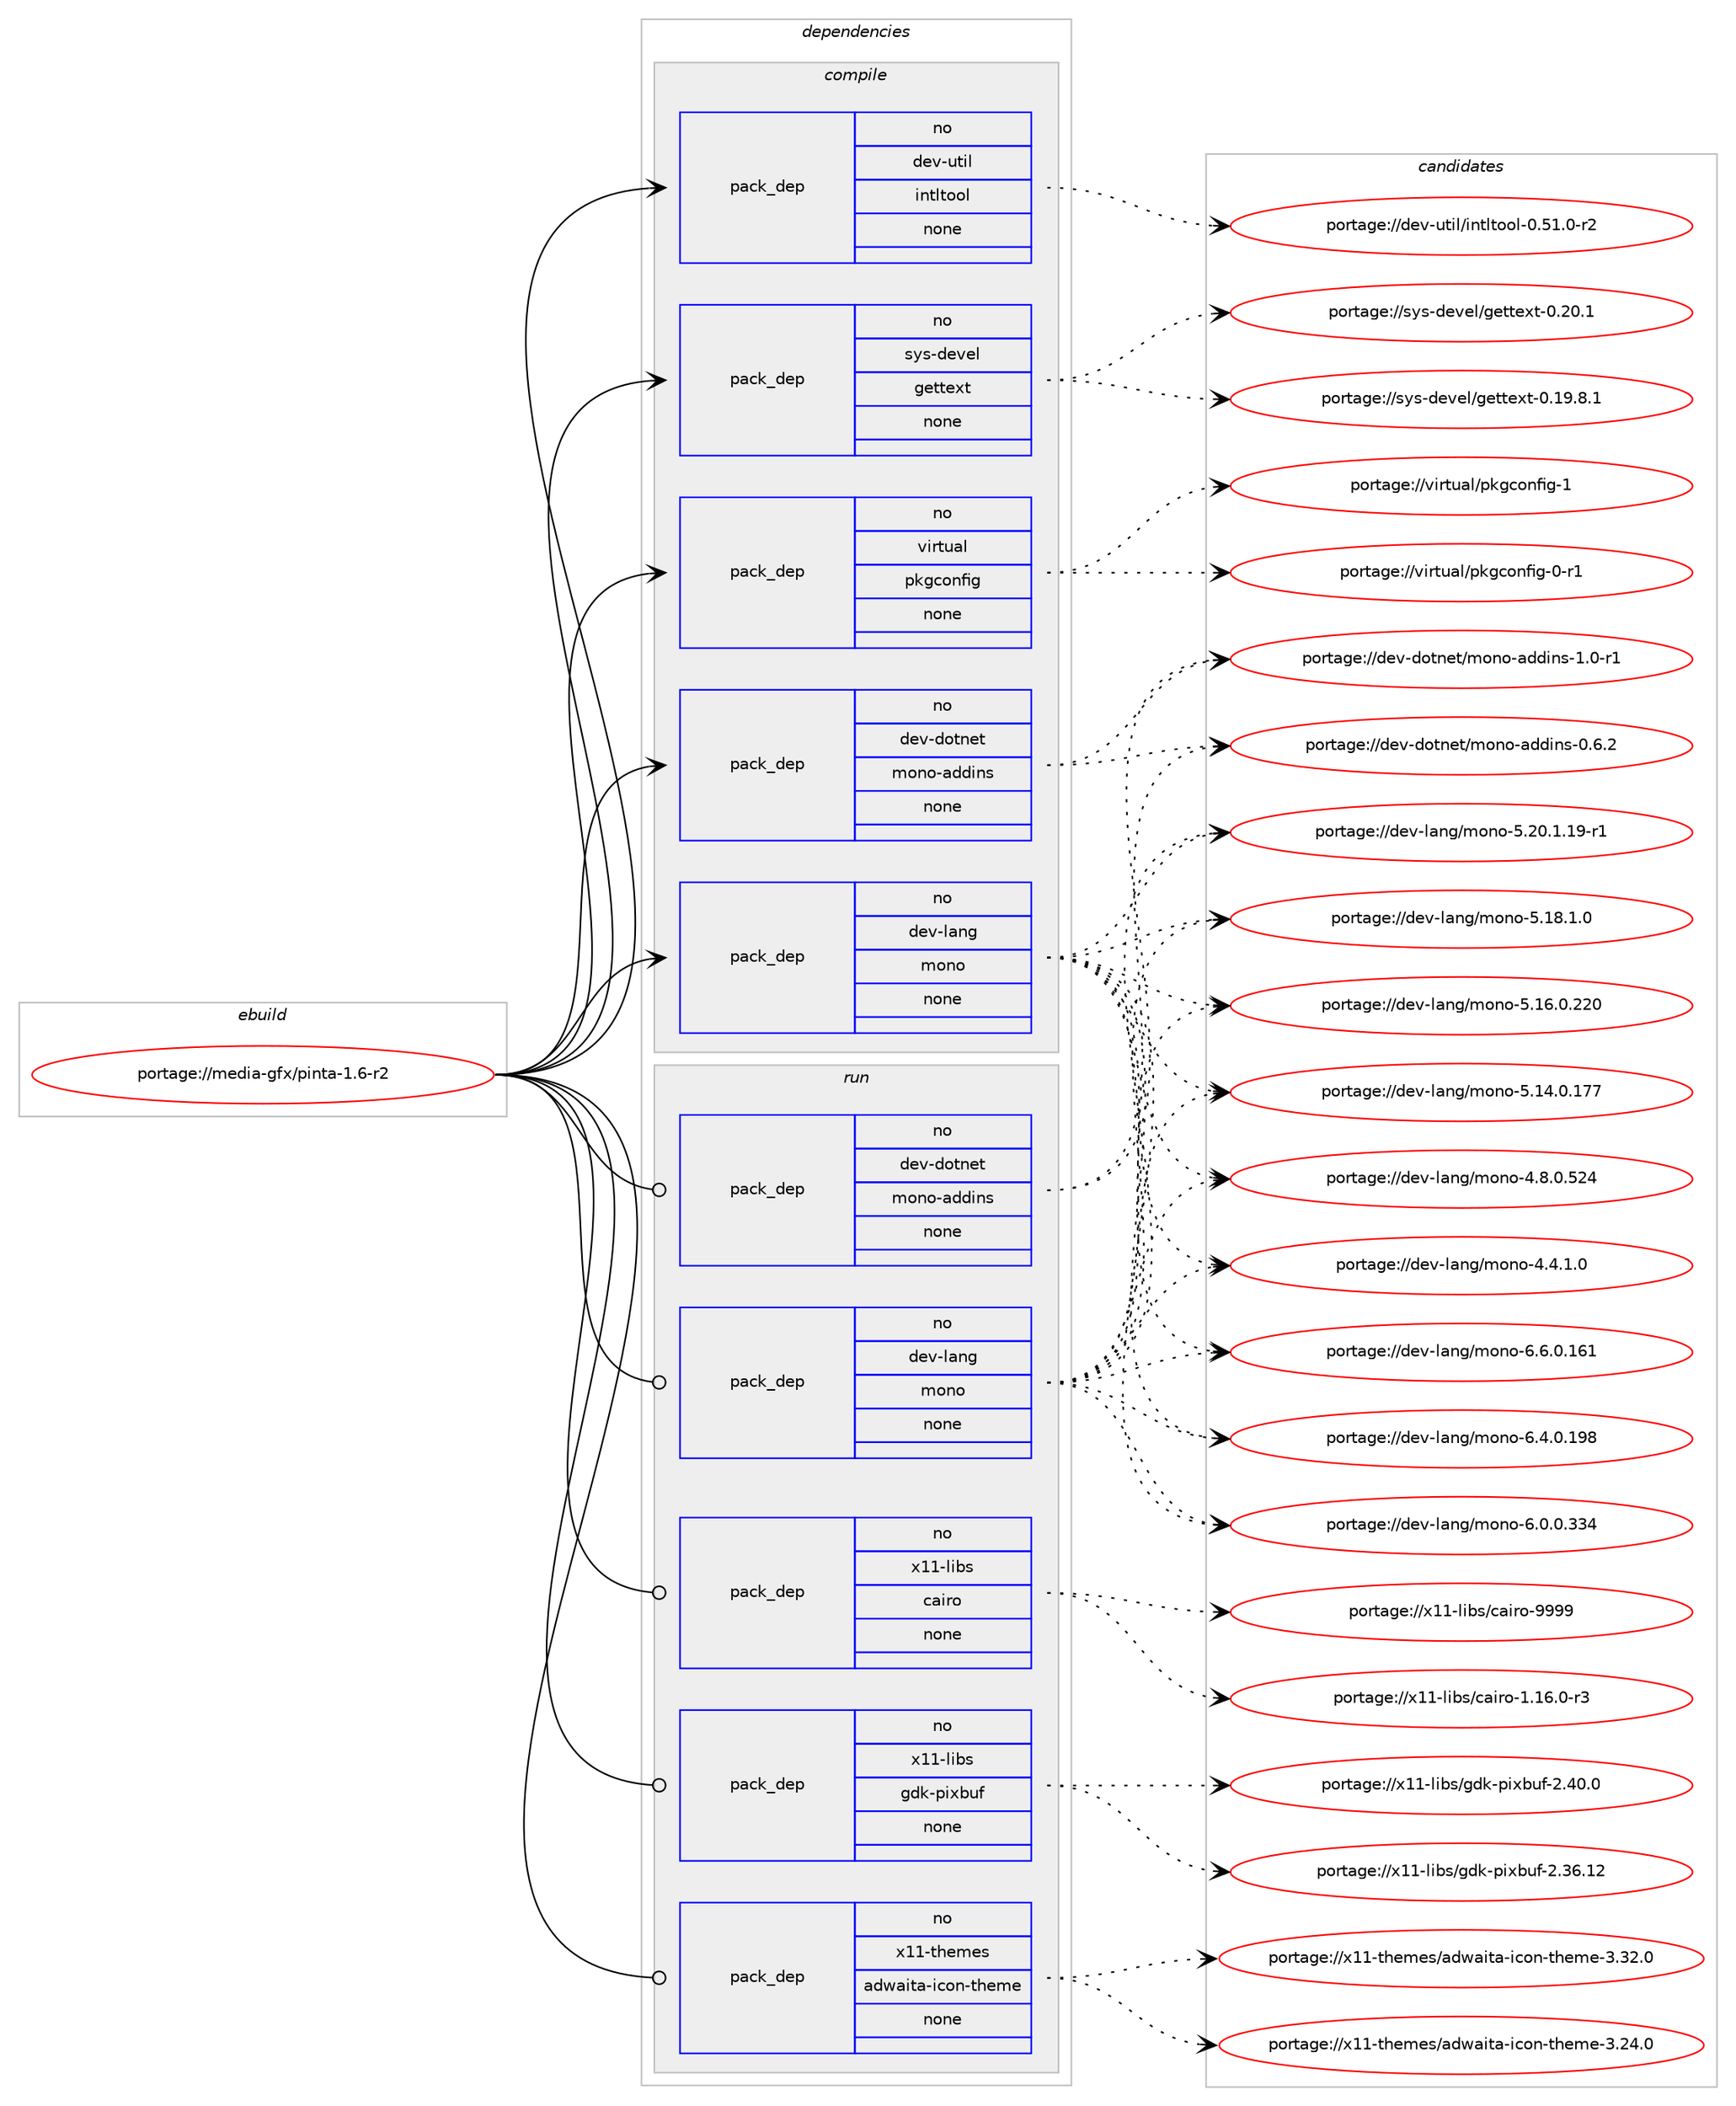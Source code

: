 digraph prolog {

# *************
# Graph options
# *************

newrank=true;
concentrate=true;
compound=true;
graph [rankdir=LR,fontname=Helvetica,fontsize=10,ranksep=1.5];#, ranksep=2.5, nodesep=0.2];
edge  [arrowhead=vee];
node  [fontname=Helvetica,fontsize=10];

# **********
# The ebuild
# **********

subgraph cluster_leftcol {
color=gray;
rank=same;
label=<<i>ebuild</i>>;
id [label="portage://media-gfx/pinta-1.6-r2", color=red, width=4, href="../media-gfx/pinta-1.6-r2.svg"];
}

# ****************
# The dependencies
# ****************

subgraph cluster_midcol {
color=gray;
label=<<i>dependencies</i>>;
subgraph cluster_compile {
fillcolor="#eeeeee";
style=filled;
label=<<i>compile</i>>;
subgraph pack165179 {
dependency218717 [label=<<TABLE BORDER="0" CELLBORDER="1" CELLSPACING="0" CELLPADDING="4" WIDTH="220"><TR><TD ROWSPAN="6" CELLPADDING="30">pack_dep</TD></TR><TR><TD WIDTH="110">no</TD></TR><TR><TD>dev-dotnet</TD></TR><TR><TD>mono-addins</TD></TR><TR><TD>none</TD></TR><TR><TD></TD></TR></TABLE>>, shape=none, color=blue];
}
id:e -> dependency218717:w [weight=20,style="solid",arrowhead="vee"];
subgraph pack165180 {
dependency218718 [label=<<TABLE BORDER="0" CELLBORDER="1" CELLSPACING="0" CELLPADDING="4" WIDTH="220"><TR><TD ROWSPAN="6" CELLPADDING="30">pack_dep</TD></TR><TR><TD WIDTH="110">no</TD></TR><TR><TD>dev-lang</TD></TR><TR><TD>mono</TD></TR><TR><TD>none</TD></TR><TR><TD></TD></TR></TABLE>>, shape=none, color=blue];
}
id:e -> dependency218718:w [weight=20,style="solid",arrowhead="vee"];
subgraph pack165181 {
dependency218719 [label=<<TABLE BORDER="0" CELLBORDER="1" CELLSPACING="0" CELLPADDING="4" WIDTH="220"><TR><TD ROWSPAN="6" CELLPADDING="30">pack_dep</TD></TR><TR><TD WIDTH="110">no</TD></TR><TR><TD>dev-util</TD></TR><TR><TD>intltool</TD></TR><TR><TD>none</TD></TR><TR><TD></TD></TR></TABLE>>, shape=none, color=blue];
}
id:e -> dependency218719:w [weight=20,style="solid",arrowhead="vee"];
subgraph pack165182 {
dependency218720 [label=<<TABLE BORDER="0" CELLBORDER="1" CELLSPACING="0" CELLPADDING="4" WIDTH="220"><TR><TD ROWSPAN="6" CELLPADDING="30">pack_dep</TD></TR><TR><TD WIDTH="110">no</TD></TR><TR><TD>sys-devel</TD></TR><TR><TD>gettext</TD></TR><TR><TD>none</TD></TR><TR><TD></TD></TR></TABLE>>, shape=none, color=blue];
}
id:e -> dependency218720:w [weight=20,style="solid",arrowhead="vee"];
subgraph pack165183 {
dependency218721 [label=<<TABLE BORDER="0" CELLBORDER="1" CELLSPACING="0" CELLPADDING="4" WIDTH="220"><TR><TD ROWSPAN="6" CELLPADDING="30">pack_dep</TD></TR><TR><TD WIDTH="110">no</TD></TR><TR><TD>virtual</TD></TR><TR><TD>pkgconfig</TD></TR><TR><TD>none</TD></TR><TR><TD></TD></TR></TABLE>>, shape=none, color=blue];
}
id:e -> dependency218721:w [weight=20,style="solid",arrowhead="vee"];
}
subgraph cluster_compileandrun {
fillcolor="#eeeeee";
style=filled;
label=<<i>compile and run</i>>;
}
subgraph cluster_run {
fillcolor="#eeeeee";
style=filled;
label=<<i>run</i>>;
subgraph pack165184 {
dependency218722 [label=<<TABLE BORDER="0" CELLBORDER="1" CELLSPACING="0" CELLPADDING="4" WIDTH="220"><TR><TD ROWSPAN="6" CELLPADDING="30">pack_dep</TD></TR><TR><TD WIDTH="110">no</TD></TR><TR><TD>dev-dotnet</TD></TR><TR><TD>mono-addins</TD></TR><TR><TD>none</TD></TR><TR><TD></TD></TR></TABLE>>, shape=none, color=blue];
}
id:e -> dependency218722:w [weight=20,style="solid",arrowhead="odot"];
subgraph pack165185 {
dependency218723 [label=<<TABLE BORDER="0" CELLBORDER="1" CELLSPACING="0" CELLPADDING="4" WIDTH="220"><TR><TD ROWSPAN="6" CELLPADDING="30">pack_dep</TD></TR><TR><TD WIDTH="110">no</TD></TR><TR><TD>dev-lang</TD></TR><TR><TD>mono</TD></TR><TR><TD>none</TD></TR><TR><TD></TD></TR></TABLE>>, shape=none, color=blue];
}
id:e -> dependency218723:w [weight=20,style="solid",arrowhead="odot"];
subgraph pack165186 {
dependency218724 [label=<<TABLE BORDER="0" CELLBORDER="1" CELLSPACING="0" CELLPADDING="4" WIDTH="220"><TR><TD ROWSPAN="6" CELLPADDING="30">pack_dep</TD></TR><TR><TD WIDTH="110">no</TD></TR><TR><TD>x11-libs</TD></TR><TR><TD>cairo</TD></TR><TR><TD>none</TD></TR><TR><TD></TD></TR></TABLE>>, shape=none, color=blue];
}
id:e -> dependency218724:w [weight=20,style="solid",arrowhead="odot"];
subgraph pack165187 {
dependency218725 [label=<<TABLE BORDER="0" CELLBORDER="1" CELLSPACING="0" CELLPADDING="4" WIDTH="220"><TR><TD ROWSPAN="6" CELLPADDING="30">pack_dep</TD></TR><TR><TD WIDTH="110">no</TD></TR><TR><TD>x11-libs</TD></TR><TR><TD>gdk-pixbuf</TD></TR><TR><TD>none</TD></TR><TR><TD></TD></TR></TABLE>>, shape=none, color=blue];
}
id:e -> dependency218725:w [weight=20,style="solid",arrowhead="odot"];
subgraph pack165188 {
dependency218726 [label=<<TABLE BORDER="0" CELLBORDER="1" CELLSPACING="0" CELLPADDING="4" WIDTH="220"><TR><TD ROWSPAN="6" CELLPADDING="30">pack_dep</TD></TR><TR><TD WIDTH="110">no</TD></TR><TR><TD>x11-themes</TD></TR><TR><TD>adwaita-icon-theme</TD></TR><TR><TD>none</TD></TR><TR><TD></TD></TR></TABLE>>, shape=none, color=blue];
}
id:e -> dependency218726:w [weight=20,style="solid",arrowhead="odot"];
}
}

# **************
# The candidates
# **************

subgraph cluster_choices {
rank=same;
color=gray;
label=<<i>candidates</i>>;

subgraph choice165179 {
color=black;
nodesep=1;
choice10010111845100111116110101116471091111101114597100100105110115454946484511449 [label="portage://dev-dotnet/mono-addins-1.0-r1", color=red, width=4,href="../dev-dotnet/mono-addins-1.0-r1.svg"];
choice10010111845100111116110101116471091111101114597100100105110115454846544650 [label="portage://dev-dotnet/mono-addins-0.6.2", color=red, width=4,href="../dev-dotnet/mono-addins-0.6.2.svg"];
dependency218717:e -> choice10010111845100111116110101116471091111101114597100100105110115454946484511449:w [style=dotted,weight="100"];
dependency218717:e -> choice10010111845100111116110101116471091111101114597100100105110115454846544650:w [style=dotted,weight="100"];
}
subgraph choice165180 {
color=black;
nodesep=1;
choice10010111845108971101034710911111011145544654464846495449 [label="portage://dev-lang/mono-6.6.0.161", color=red, width=4,href="../dev-lang/mono-6.6.0.161.svg"];
choice10010111845108971101034710911111011145544652464846495756 [label="portage://dev-lang/mono-6.4.0.198", color=red, width=4,href="../dev-lang/mono-6.4.0.198.svg"];
choice10010111845108971101034710911111011145544648464846515152 [label="portage://dev-lang/mono-6.0.0.334", color=red, width=4,href="../dev-lang/mono-6.0.0.334.svg"];
choice100101118451089711010347109111110111455346504846494649574511449 [label="portage://dev-lang/mono-5.20.1.19-r1", color=red, width=4,href="../dev-lang/mono-5.20.1.19-r1.svg"];
choice100101118451089711010347109111110111455346495646494648 [label="portage://dev-lang/mono-5.18.1.0", color=red, width=4,href="../dev-lang/mono-5.18.1.0.svg"];
choice1001011184510897110103471091111101114553464954464846505048 [label="portage://dev-lang/mono-5.16.0.220", color=red, width=4,href="../dev-lang/mono-5.16.0.220.svg"];
choice1001011184510897110103471091111101114553464952464846495555 [label="portage://dev-lang/mono-5.14.0.177", color=red, width=4,href="../dev-lang/mono-5.14.0.177.svg"];
choice10010111845108971101034710911111011145524656464846535052 [label="portage://dev-lang/mono-4.8.0.524", color=red, width=4,href="../dev-lang/mono-4.8.0.524.svg"];
choice1001011184510897110103471091111101114552465246494648 [label="portage://dev-lang/mono-4.4.1.0", color=red, width=4,href="../dev-lang/mono-4.4.1.0.svg"];
dependency218718:e -> choice10010111845108971101034710911111011145544654464846495449:w [style=dotted,weight="100"];
dependency218718:e -> choice10010111845108971101034710911111011145544652464846495756:w [style=dotted,weight="100"];
dependency218718:e -> choice10010111845108971101034710911111011145544648464846515152:w [style=dotted,weight="100"];
dependency218718:e -> choice100101118451089711010347109111110111455346504846494649574511449:w [style=dotted,weight="100"];
dependency218718:e -> choice100101118451089711010347109111110111455346495646494648:w [style=dotted,weight="100"];
dependency218718:e -> choice1001011184510897110103471091111101114553464954464846505048:w [style=dotted,weight="100"];
dependency218718:e -> choice1001011184510897110103471091111101114553464952464846495555:w [style=dotted,weight="100"];
dependency218718:e -> choice10010111845108971101034710911111011145524656464846535052:w [style=dotted,weight="100"];
dependency218718:e -> choice1001011184510897110103471091111101114552465246494648:w [style=dotted,weight="100"];
}
subgraph choice165181 {
color=black;
nodesep=1;
choice1001011184511711610510847105110116108116111111108454846534946484511450 [label="portage://dev-util/intltool-0.51.0-r2", color=red, width=4,href="../dev-util/intltool-0.51.0-r2.svg"];
dependency218719:e -> choice1001011184511711610510847105110116108116111111108454846534946484511450:w [style=dotted,weight="100"];
}
subgraph choice165182 {
color=black;
nodesep=1;
choice115121115451001011181011084710310111611610112011645484650484649 [label="portage://sys-devel/gettext-0.20.1", color=red, width=4,href="../sys-devel/gettext-0.20.1.svg"];
choice1151211154510010111810110847103101116116101120116454846495746564649 [label="portage://sys-devel/gettext-0.19.8.1", color=red, width=4,href="../sys-devel/gettext-0.19.8.1.svg"];
dependency218720:e -> choice115121115451001011181011084710310111611610112011645484650484649:w [style=dotted,weight="100"];
dependency218720:e -> choice1151211154510010111810110847103101116116101120116454846495746564649:w [style=dotted,weight="100"];
}
subgraph choice165183 {
color=black;
nodesep=1;
choice1181051141161179710847112107103991111101021051034549 [label="portage://virtual/pkgconfig-1", color=red, width=4,href="../virtual/pkgconfig-1.svg"];
choice11810511411611797108471121071039911111010210510345484511449 [label="portage://virtual/pkgconfig-0-r1", color=red, width=4,href="../virtual/pkgconfig-0-r1.svg"];
dependency218721:e -> choice1181051141161179710847112107103991111101021051034549:w [style=dotted,weight="100"];
dependency218721:e -> choice11810511411611797108471121071039911111010210510345484511449:w [style=dotted,weight="100"];
}
subgraph choice165184 {
color=black;
nodesep=1;
choice10010111845100111116110101116471091111101114597100100105110115454946484511449 [label="portage://dev-dotnet/mono-addins-1.0-r1", color=red, width=4,href="../dev-dotnet/mono-addins-1.0-r1.svg"];
choice10010111845100111116110101116471091111101114597100100105110115454846544650 [label="portage://dev-dotnet/mono-addins-0.6.2", color=red, width=4,href="../dev-dotnet/mono-addins-0.6.2.svg"];
dependency218722:e -> choice10010111845100111116110101116471091111101114597100100105110115454946484511449:w [style=dotted,weight="100"];
dependency218722:e -> choice10010111845100111116110101116471091111101114597100100105110115454846544650:w [style=dotted,weight="100"];
}
subgraph choice165185 {
color=black;
nodesep=1;
choice10010111845108971101034710911111011145544654464846495449 [label="portage://dev-lang/mono-6.6.0.161", color=red, width=4,href="../dev-lang/mono-6.6.0.161.svg"];
choice10010111845108971101034710911111011145544652464846495756 [label="portage://dev-lang/mono-6.4.0.198", color=red, width=4,href="../dev-lang/mono-6.4.0.198.svg"];
choice10010111845108971101034710911111011145544648464846515152 [label="portage://dev-lang/mono-6.0.0.334", color=red, width=4,href="../dev-lang/mono-6.0.0.334.svg"];
choice100101118451089711010347109111110111455346504846494649574511449 [label="portage://dev-lang/mono-5.20.1.19-r1", color=red, width=4,href="../dev-lang/mono-5.20.1.19-r1.svg"];
choice100101118451089711010347109111110111455346495646494648 [label="portage://dev-lang/mono-5.18.1.0", color=red, width=4,href="../dev-lang/mono-5.18.1.0.svg"];
choice1001011184510897110103471091111101114553464954464846505048 [label="portage://dev-lang/mono-5.16.0.220", color=red, width=4,href="../dev-lang/mono-5.16.0.220.svg"];
choice1001011184510897110103471091111101114553464952464846495555 [label="portage://dev-lang/mono-5.14.0.177", color=red, width=4,href="../dev-lang/mono-5.14.0.177.svg"];
choice10010111845108971101034710911111011145524656464846535052 [label="portage://dev-lang/mono-4.8.0.524", color=red, width=4,href="../dev-lang/mono-4.8.0.524.svg"];
choice1001011184510897110103471091111101114552465246494648 [label="portage://dev-lang/mono-4.4.1.0", color=red, width=4,href="../dev-lang/mono-4.4.1.0.svg"];
dependency218723:e -> choice10010111845108971101034710911111011145544654464846495449:w [style=dotted,weight="100"];
dependency218723:e -> choice10010111845108971101034710911111011145544652464846495756:w [style=dotted,weight="100"];
dependency218723:e -> choice10010111845108971101034710911111011145544648464846515152:w [style=dotted,weight="100"];
dependency218723:e -> choice100101118451089711010347109111110111455346504846494649574511449:w [style=dotted,weight="100"];
dependency218723:e -> choice100101118451089711010347109111110111455346495646494648:w [style=dotted,weight="100"];
dependency218723:e -> choice1001011184510897110103471091111101114553464954464846505048:w [style=dotted,weight="100"];
dependency218723:e -> choice1001011184510897110103471091111101114553464952464846495555:w [style=dotted,weight="100"];
dependency218723:e -> choice10010111845108971101034710911111011145524656464846535052:w [style=dotted,weight="100"];
dependency218723:e -> choice1001011184510897110103471091111101114552465246494648:w [style=dotted,weight="100"];
}
subgraph choice165186 {
color=black;
nodesep=1;
choice120494945108105981154799971051141114557575757 [label="portage://x11-libs/cairo-9999", color=red, width=4,href="../x11-libs/cairo-9999.svg"];
choice12049494510810598115479997105114111454946495446484511451 [label="portage://x11-libs/cairo-1.16.0-r3", color=red, width=4,href="../x11-libs/cairo-1.16.0-r3.svg"];
dependency218724:e -> choice120494945108105981154799971051141114557575757:w [style=dotted,weight="100"];
dependency218724:e -> choice12049494510810598115479997105114111454946495446484511451:w [style=dotted,weight="100"];
}
subgraph choice165187 {
color=black;
nodesep=1;
choice1204949451081059811547103100107451121051209811710245504652484648 [label="portage://x11-libs/gdk-pixbuf-2.40.0", color=red, width=4,href="../x11-libs/gdk-pixbuf-2.40.0.svg"];
choice120494945108105981154710310010745112105120981171024550465154464950 [label="portage://x11-libs/gdk-pixbuf-2.36.12", color=red, width=4,href="../x11-libs/gdk-pixbuf-2.36.12.svg"];
dependency218725:e -> choice1204949451081059811547103100107451121051209811710245504652484648:w [style=dotted,weight="100"];
dependency218725:e -> choice120494945108105981154710310010745112105120981171024550465154464950:w [style=dotted,weight="100"];
}
subgraph choice165188 {
color=black;
nodesep=1;
choice1204949451161041011091011154797100119971051169745105991111104511610410110910145514651504648 [label="portage://x11-themes/adwaita-icon-theme-3.32.0", color=red, width=4,href="../x11-themes/adwaita-icon-theme-3.32.0.svg"];
choice1204949451161041011091011154797100119971051169745105991111104511610410110910145514650524648 [label="portage://x11-themes/adwaita-icon-theme-3.24.0", color=red, width=4,href="../x11-themes/adwaita-icon-theme-3.24.0.svg"];
dependency218726:e -> choice1204949451161041011091011154797100119971051169745105991111104511610410110910145514651504648:w [style=dotted,weight="100"];
dependency218726:e -> choice1204949451161041011091011154797100119971051169745105991111104511610410110910145514650524648:w [style=dotted,weight="100"];
}
}

}
